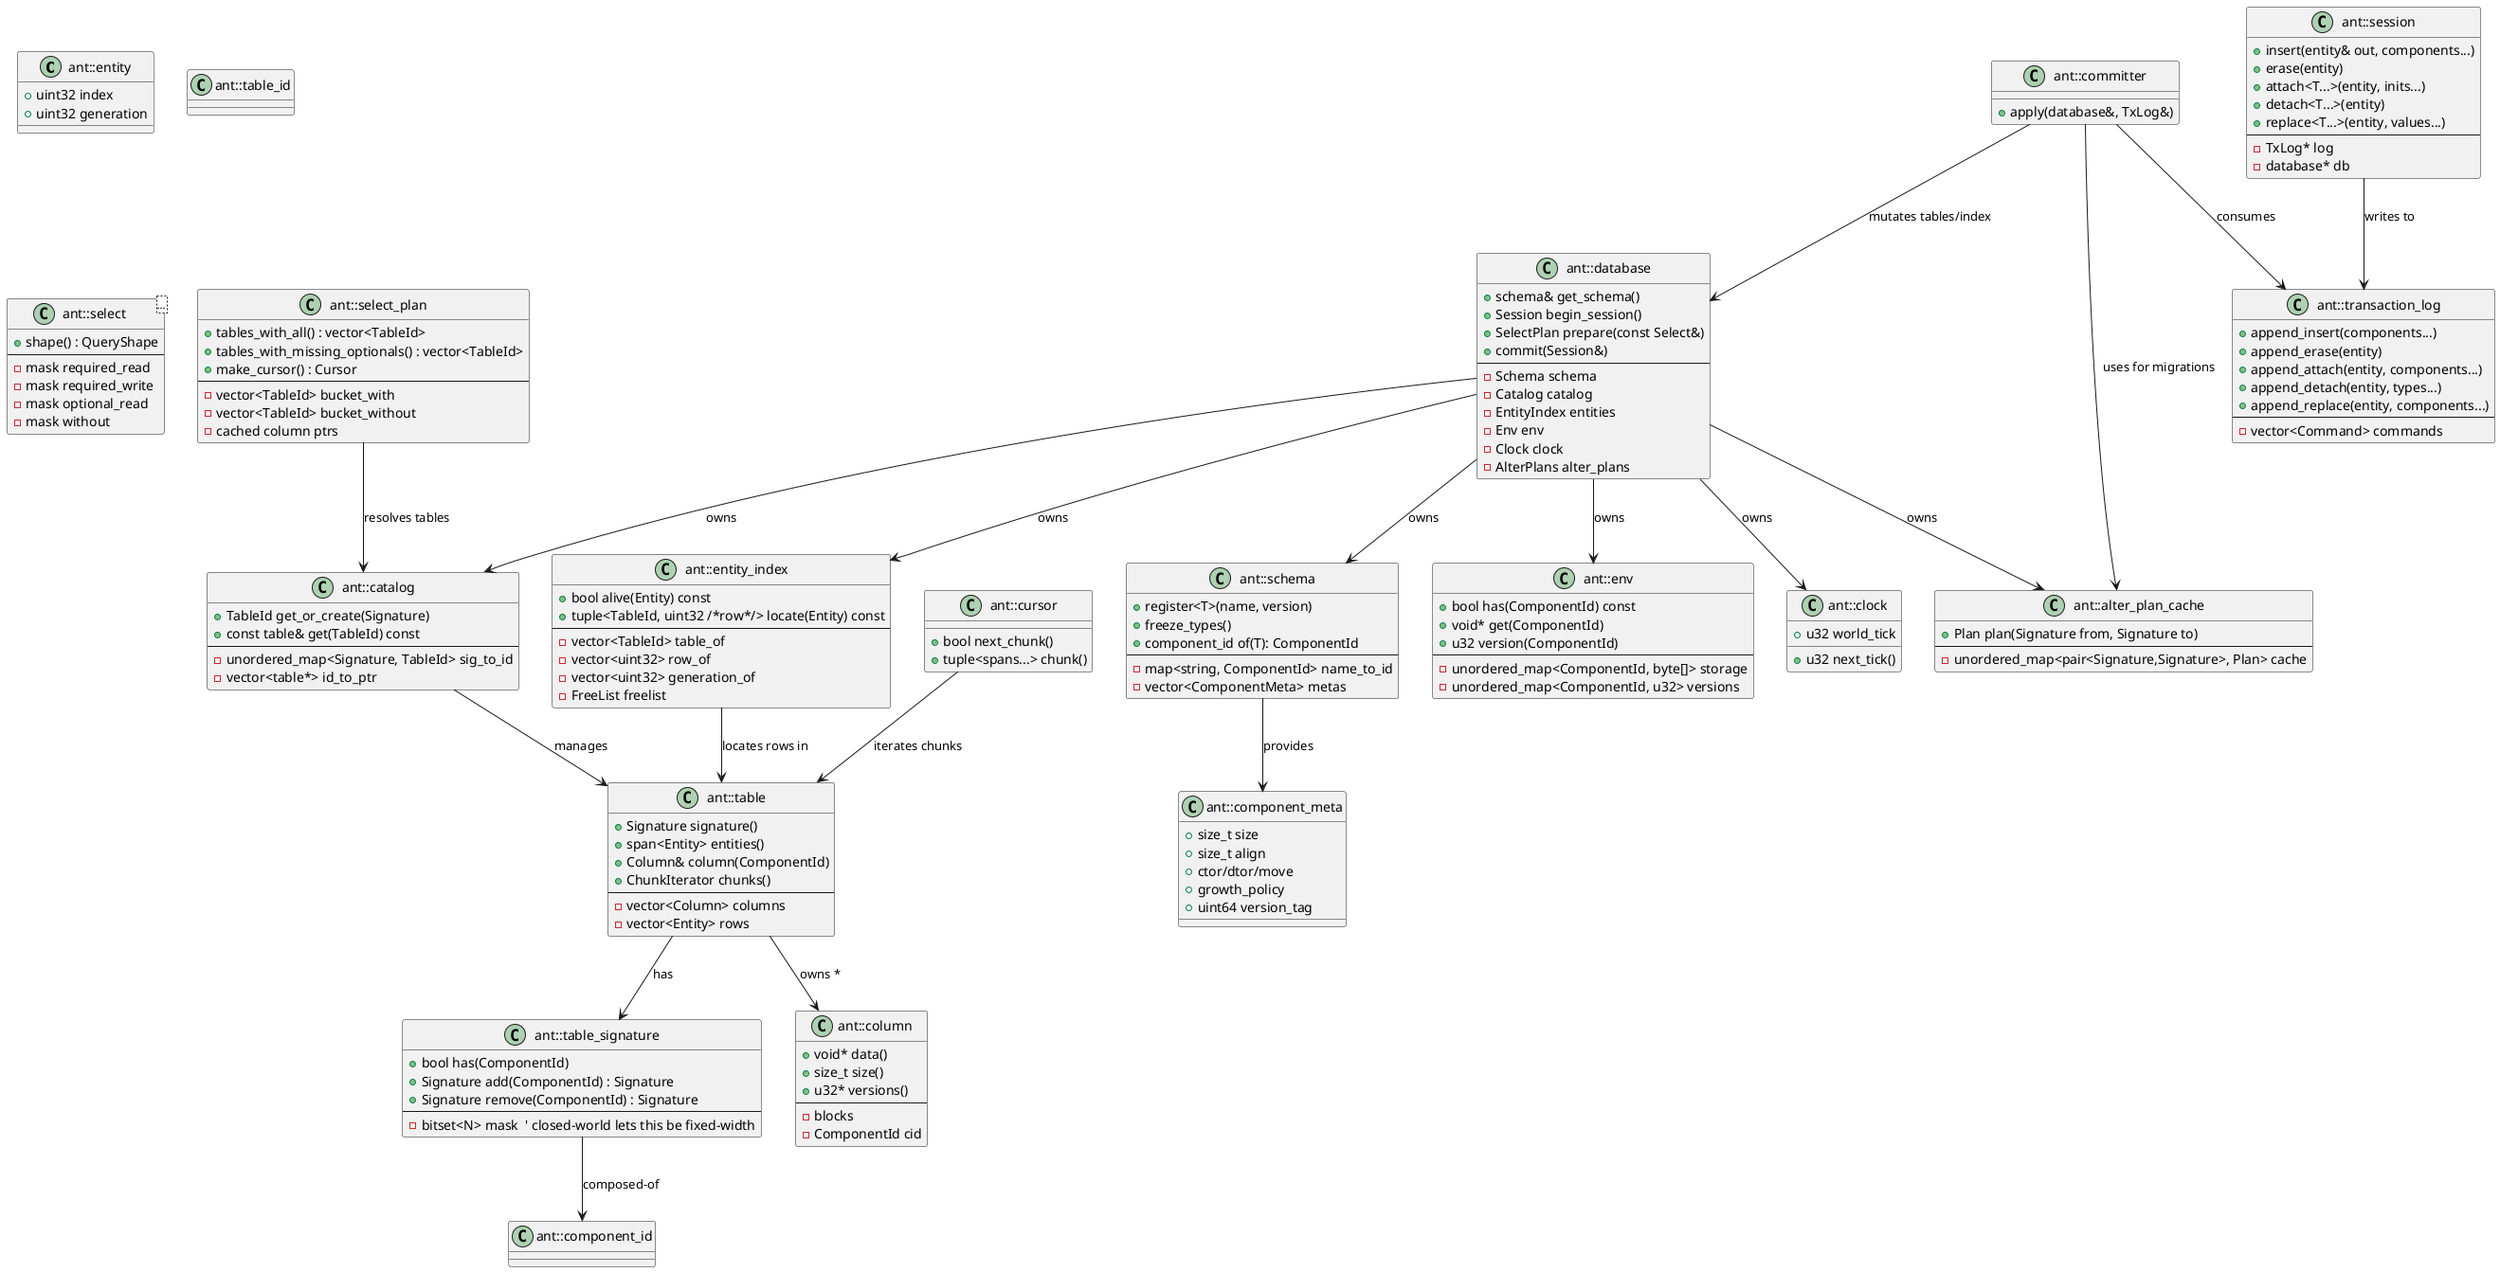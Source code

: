 @startuml "ant::database (closed-world, archetype = table)"

/'==== Core IDs & ECS nouns ==== '/
class "ant::entity" as Entity {
  +uint32 index
  +uint32 generation
}

class "ant::component_id" as ComponentId
class "ant::table_id" as TableId

/'==== Schema (closed world) ==== '/
class "ant::schema" as Schema {
  +register<T>(name, version)
  +freeze_types()
  +component_id of(T): ComponentId
  --
  -map<string, ComponentId> name_to_id
  -vector<ComponentMeta> metas
}

class "ant::component_meta" as ComponentMeta {
  +size_t size
  +size_t align
  +ctor/dtor/move
  +growth_policy
  +uint64 version_tag
}

/'==== Signatures & directory ==== '/
class "ant::table_signature" as Signature {
  +bool has(ComponentId)
  +Signature add(ComponentId) : Signature
  +Signature remove(ComponentId) : Signature
  --
  -bitset<N> mask  ' closed-world lets this be fixed-width
}

class "ant::catalog" as Catalog {
  +TableId get_or_create(Signature)
  +const table& get(TableId) const
  --
  -unordered_map<Signature, TableId> sig_to_id
  -vector<table*> id_to_ptr
}

/'==== Storage ==== '/
class "ant::column" as Column {
  +void* data()
  +size_t size()
  +u32* versions()
  --
  -blocks
  -ComponentId cid
}

class "ant::table" as Table {
  +Signature signature()
  +span<Entity> entities()
  +Column& column(ComponentId)
  +ChunkIterator chunks()
  --
  -vector<Column> columns
  -vector<Entity> rows
}

class "ant::env" as Env {
  +bool has(ComponentId) const
  +void* get(ComponentId)
  +u32 version(ComponentId)
  --
  -unordered_map<ComponentId, byte[]> storage
  -unordered_map<ComponentId, u32> versions
}

/'==== Indices & clocks ==== '/
class "ant::entity_index" as EntityIndex {
  +bool alive(Entity) const
  +tuple<TableId, uint32 /*row*/> locate(Entity) const
  --
  -vector<TableId> table_of
  -vector<uint32> row_of
  -vector<uint32> generation_of
  -FreeList freelist
}

class "ant::clock" as Clock {
  +u32 world_tick
  +u32 next_tick()
}

/'==== Mutation pipeline ==== '/
class "ant::transaction_log" as TxLog {
  +append_insert(components...)
  +append_erase(entity)
  +append_attach(entity, components...)
  +append_detach(entity, types...)
  +append_replace(entity, components...)
  --
  -vector<Command> commands
}

class "ant::session" as Session {
  +insert(entity& out, components...)
  +erase(entity)
  +attach<T...>(entity, inits...)
  +detach<T...>(entity)
  +replace<T...>(entity, values...)
  --
  -TxLog* log
  -database* db
}

class "ant::alter_plan_cache" as AlterPlans {
  +Plan plan(Signature from, Signature to)
  --
  -unordered_map<pair<Signature,Signature>, Plan> cache
}

class "ant::committer" as Committer {
  +apply(database&, TxLog&)
}

/'==== Query path ==== '/
class "ant::select<...>" as Select {
  +shape() : QueryShape
  --
  -mask required_read
  -mask required_write
  -mask optional_read
  -mask without
}

class "ant::select_plan" as SelectPlan {
  +tables_with_all() : vector<TableId>
  +tables_with_missing_optionals() : vector<TableId>
  +make_cursor() : Cursor
  --
  -vector<TableId> bucket_with
  -vector<TableId> bucket_without
  -cached column ptrs
}

class "ant::cursor" as Cursor {
  +bool next_chunk()
  +tuple<spans...> chunk()
}

/'==== Database root ==== '/
class "ant::database" as DB {
  +schema& get_schema()
  +Session begin_session()
  +SelectPlan prepare(const Select&)
  +commit(Session&)
  --
  -Schema schema
  -Catalog catalog
  -EntityIndex entities
  -Env env
  -Clock clock
  -AlterPlans alter_plans
}

/'==== Relationships ==== '/
DB --> Schema : owns
DB --> Catalog : owns
DB --> EntityIndex : owns
DB --> Env : owns
DB --> Clock : owns
DB --> AlterPlans : owns

Catalog --> Table : manages
Table --> Column : owns *
Table --> Signature : has

EntityIndex --> Table : locates rows in
Schema --> ComponentMeta : provides
Signature --> ComponentId : composed-of

Session --> TxLog : writes to
Committer --> DB : mutates tables/index
Committer --> TxLog : consumes
Committer --> AlterPlans : uses for migrations
SelectPlan --> Catalog : resolves tables
Cursor --> Table : iterates chunks

@enduml

